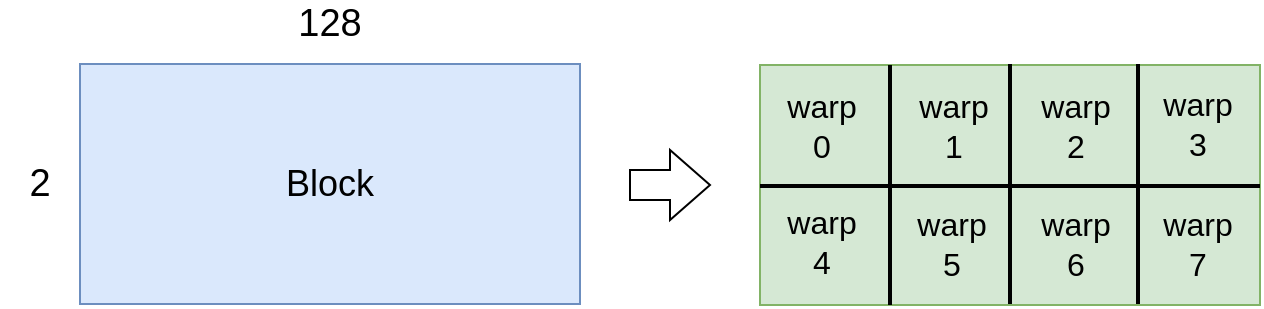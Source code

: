 <mxfile version="11.2.8" type="device" pages="1"><diagram id="e8cgaPDO98mmjzALoJ5t" name="Page-1"><mxGraphModel dx="2066" dy="1163" grid="1" gridSize="10" guides="1" tooltips="1" connect="1" arrows="1" fold="1" page="1" pageScale="1" pageWidth="850" pageHeight="2200" math="0" shadow="0"><root><mxCell id="0"/><mxCell id="1" parent="0"/><mxCell id="jArhmcXuB942v0FBPvpL-2" value="Block" style="rounded=0;whiteSpace=wrap;html=1;fillColor=#dae8fc;strokeColor=#6c8ebf;fontSize=18;" vertex="1" parent="1"><mxGeometry x="130" y="120" width="250" height="120" as="geometry"/></mxCell><mxCell id="jArhmcXuB942v0FBPvpL-9" value="128" style="text;html=1;strokeColor=none;fillColor=none;align=center;verticalAlign=middle;whiteSpace=wrap;rounded=0;fontSize=19;" vertex="1" parent="1"><mxGeometry x="235" y="90" width="40" height="20" as="geometry"/></mxCell><mxCell id="jArhmcXuB942v0FBPvpL-10" value="2" style="text;html=1;strokeColor=none;fillColor=none;align=center;verticalAlign=middle;whiteSpace=wrap;rounded=0;fontSize=19;" vertex="1" parent="1"><mxGeometry x="90" y="170" width="40" height="20" as="geometry"/></mxCell><mxCell id="jArhmcXuB942v0FBPvpL-11" value="" style="html=1;shadow=0;dashed=0;align=center;verticalAlign=middle;shape=mxgraph.arrows2.arrow;dy=0.57;dx=20;notch=0;" vertex="1" parent="1"><mxGeometry x="405" y="163" width="40" height="35" as="geometry"/></mxCell><mxCell id="jArhmcXuB942v0FBPvpL-12" value="" style="rounded=0;whiteSpace=wrap;html=1;fillColor=#d5e8d4;strokeColor=#82b366;fontSize=16;" vertex="1" parent="1"><mxGeometry x="470" y="120.5" width="250" height="120" as="geometry"/></mxCell><mxCell id="jArhmcXuB942v0FBPvpL-15" value="" style="line;strokeWidth=2;html=1;rotation=90;fontSize=16;" vertex="1" parent="1"><mxGeometry x="535" y="175" width="120" height="10" as="geometry"/></mxCell><mxCell id="jArhmcXuB942v0FBPvpL-16" value="" style="line;strokeWidth=2;html=1;rotation=90;fontSize=16;" vertex="1" parent="1"><mxGeometry x="599" y="175" width="120" height="10" as="geometry"/></mxCell><mxCell id="jArhmcXuB942v0FBPvpL-17" value="" style="line;strokeWidth=2;html=1;rotation=90;fontSize=16;" vertex="1" parent="1"><mxGeometry x="475" y="175.5" width="120" height="10" as="geometry"/></mxCell><mxCell id="jArhmcXuB942v0FBPvpL-18" value="" style="line;strokeWidth=2;html=1;fontSize=16;" vertex="1" parent="1"><mxGeometry x="470" y="176" width="250" height="10" as="geometry"/></mxCell><mxCell id="jArhmcXuB942v0FBPvpL-19" value="warp 0" style="text;html=1;strokeColor=none;fillColor=none;align=center;verticalAlign=middle;whiteSpace=wrap;rounded=0;fontSize=16;" vertex="1" parent="1"><mxGeometry x="481" y="141" width="40" height="20" as="geometry"/></mxCell><mxCell id="jArhmcXuB942v0FBPvpL-20" value="warp 1" style="text;html=1;strokeColor=none;fillColor=none;align=center;verticalAlign=middle;whiteSpace=wrap;rounded=0;fontSize=16;" vertex="1" parent="1"><mxGeometry x="547" y="141" width="40" height="20" as="geometry"/></mxCell><mxCell id="jArhmcXuB942v0FBPvpL-21" value="warp 2" style="text;html=1;strokeColor=none;fillColor=none;align=center;verticalAlign=middle;whiteSpace=wrap;rounded=0;fontSize=16;" vertex="1" parent="1"><mxGeometry x="608" y="141" width="40" height="20" as="geometry"/></mxCell><mxCell id="jArhmcXuB942v0FBPvpL-22" value="warp 3" style="text;html=1;strokeColor=none;fillColor=none;align=center;verticalAlign=middle;whiteSpace=wrap;rounded=0;fontSize=16;" vertex="1" parent="1"><mxGeometry x="669" y="140" width="40" height="20" as="geometry"/></mxCell><mxCell id="jArhmcXuB942v0FBPvpL-23" value="warp 4" style="text;html=1;strokeColor=none;fillColor=none;align=center;verticalAlign=middle;whiteSpace=wrap;rounded=0;fontSize=16;" vertex="1" parent="1"><mxGeometry x="481" y="199" width="40" height="20" as="geometry"/></mxCell><mxCell id="jArhmcXuB942v0FBPvpL-24" value="warp 5" style="text;html=1;strokeColor=none;fillColor=none;align=center;verticalAlign=middle;whiteSpace=wrap;rounded=0;fontSize=16;" vertex="1" parent="1"><mxGeometry x="546" y="200" width="40" height="20" as="geometry"/></mxCell><mxCell id="jArhmcXuB942v0FBPvpL-25" value="warp 6" style="text;html=1;strokeColor=none;fillColor=none;align=center;verticalAlign=middle;whiteSpace=wrap;rounded=0;fontSize=16;" vertex="1" parent="1"><mxGeometry x="608" y="200" width="40" height="20" as="geometry"/></mxCell><mxCell id="jArhmcXuB942v0FBPvpL-26" value="warp 7" style="text;html=1;strokeColor=none;fillColor=none;align=center;verticalAlign=middle;whiteSpace=wrap;rounded=0;fontSize=16;" vertex="1" parent="1"><mxGeometry x="669" y="200" width="40" height="20" as="geometry"/></mxCell></root></mxGraphModel></diagram></mxfile>